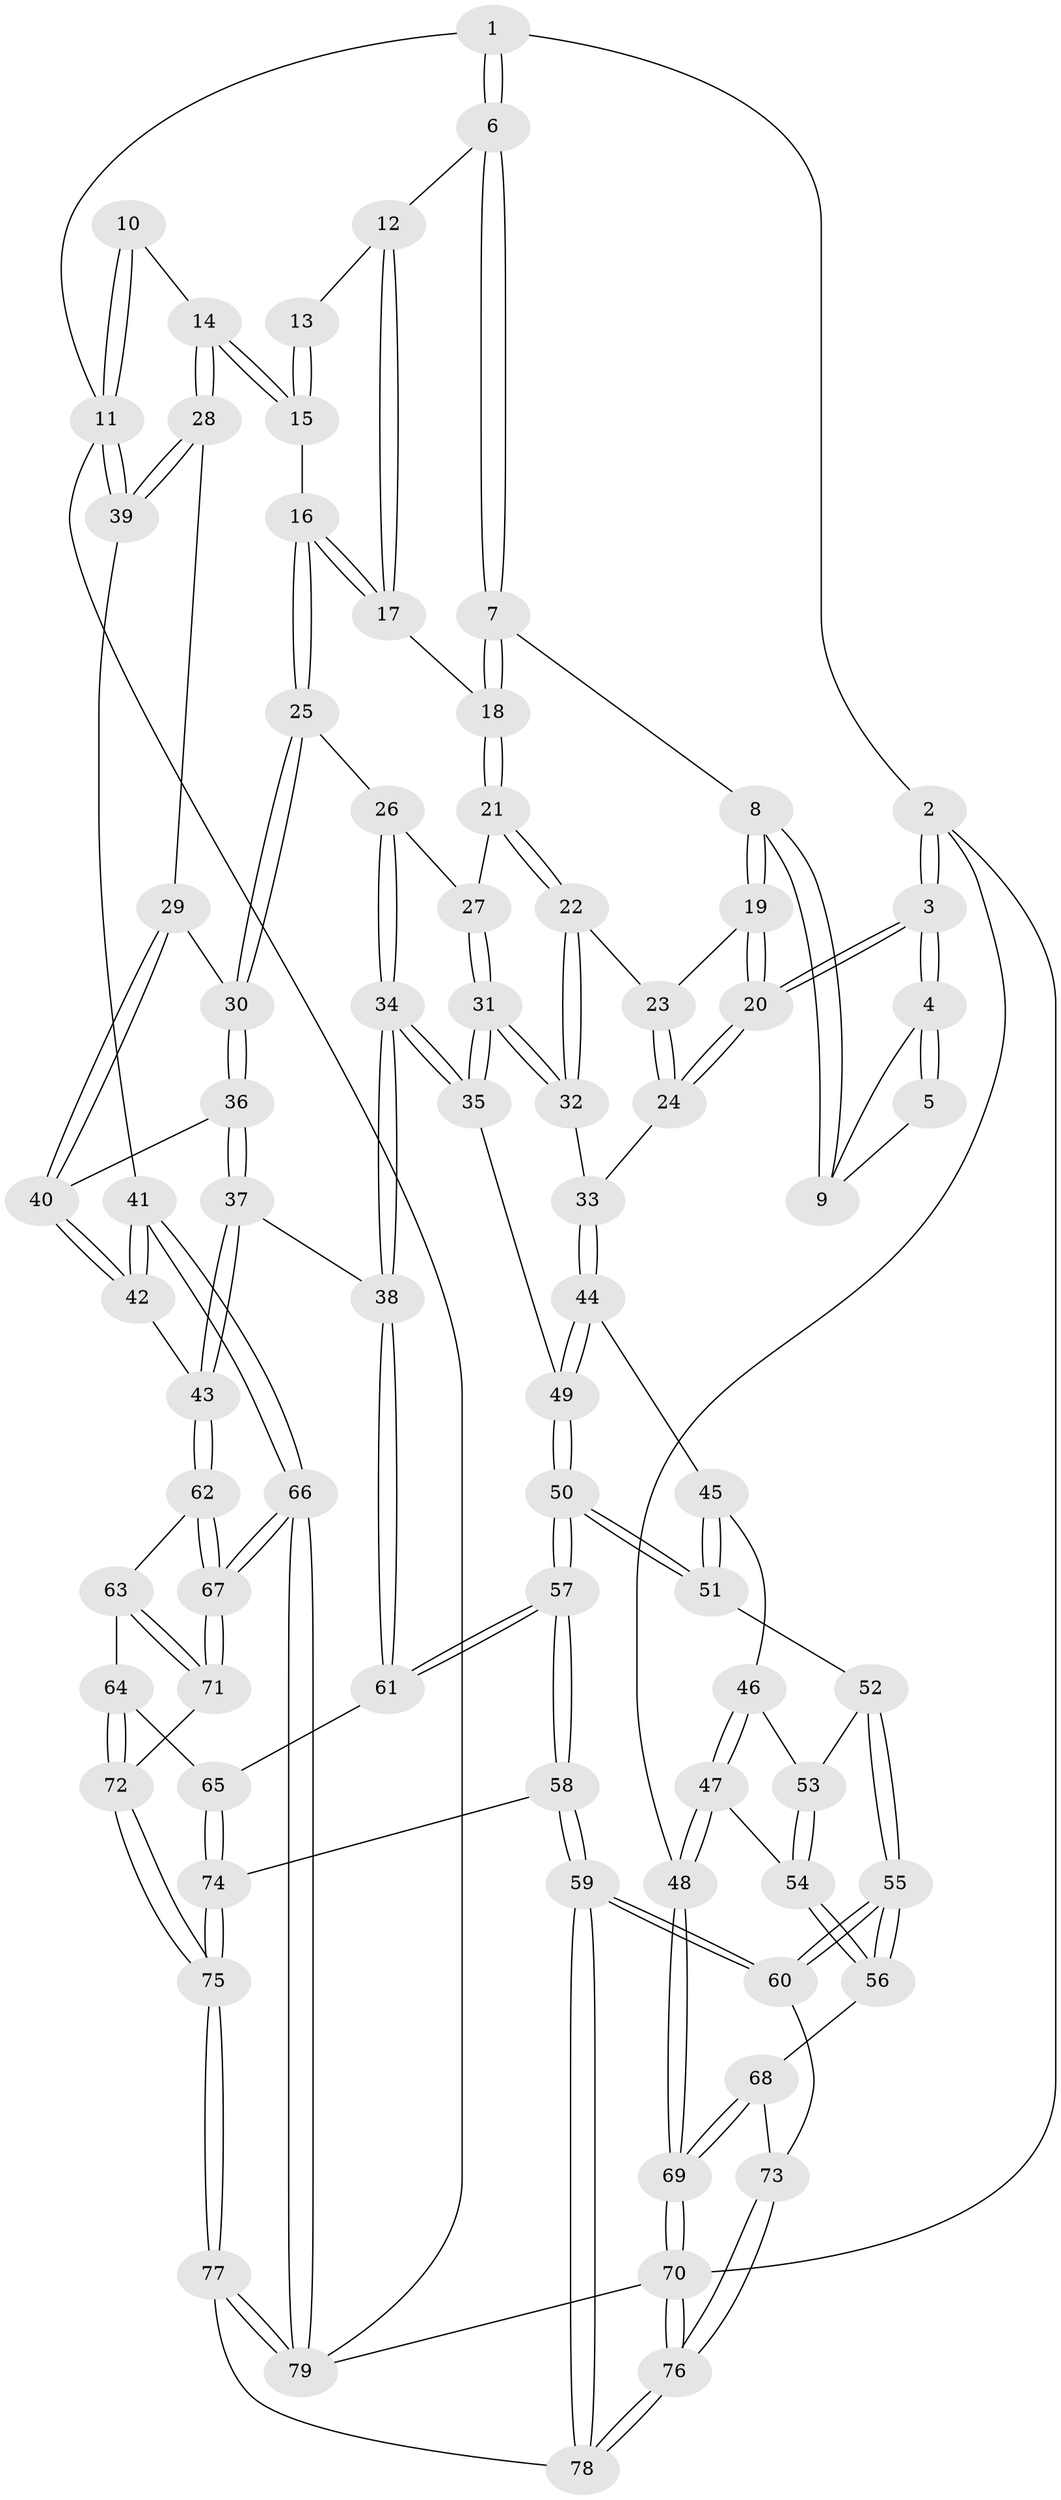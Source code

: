 // coarse degree distribution, {4: 0.5652173913043478, 7: 0.021739130434782608, 6: 0.08695652173913043, 3: 0.10869565217391304, 5: 0.21739130434782608}
// Generated by graph-tools (version 1.1) at 2025/52/02/27/25 19:52:38]
// undirected, 79 vertices, 194 edges
graph export_dot {
graph [start="1"]
  node [color=gray90,style=filled];
  1 [pos="+0.22298090721553449+0"];
  2 [pos="+0+0.34920902546418203"];
  3 [pos="+0+0.3396099115442905"];
  4 [pos="+0.04613649502145184+0.15724071085369873"];
  5 [pos="+0.1615503560984833+0"];
  6 [pos="+0.5025293406353648+0"];
  7 [pos="+0.3858446504195731+0.1320073183438575"];
  8 [pos="+0.31516474270895634+0.18065630165938926"];
  9 [pos="+0.21826945053441377+0.12268599434196806"];
  10 [pos="+0.7870573656214961+0"];
  11 [pos="+1+0"];
  12 [pos="+0.5123671926760287+0"];
  13 [pos="+0.6424396029278655+0"];
  14 [pos="+0.9039582805584881+0.27727954900328466"];
  15 [pos="+0.7278693394971067+0.23594251883422102"];
  16 [pos="+0.6476090681857496+0.2949158567606761"];
  17 [pos="+0.5910178759774031+0.250306692806705"];
  18 [pos="+0.4652827870990989+0.2875825003471559"];
  19 [pos="+0.289345156163257+0.21736357666927236"];
  20 [pos="+0.02238266824597437+0.34480518913496655"];
  21 [pos="+0.46163192213507404+0.31138043494055373"];
  22 [pos="+0.37725521987422284+0.3535239204619539"];
  23 [pos="+0.31103853364298994+0.2721810324346735"];
  24 [pos="+0.26386469448956335+0.45613738205753923"];
  25 [pos="+0.6457912678284256+0.32318375761856627"];
  26 [pos="+0.5286776627711279+0.37624931867543543"];
  27 [pos="+0.4764643215073409+0.3349619470791675"];
  28 [pos="+0.9415682351388749+0.3160087118254233"];
  29 [pos="+0.901287299523481+0.35335532508322803"];
  30 [pos="+0.6780504645952588+0.39282640402587743"];
  31 [pos="+0.41267123293523034+0.4983060763405915"];
  32 [pos="+0.33514928192058924+0.45520500958466786"];
  33 [pos="+0.2685801166248743+0.459390794161406"];
  34 [pos="+0.5385185014836731+0.5981993674691766"];
  35 [pos="+0.519575997522549+0.5940252503494716"];
  36 [pos="+0.6671638840455413+0.4631555563858108"];
  37 [pos="+0.5792969677258408+0.5936780804587896"];
  38 [pos="+0.5432598948423324+0.6007785673090061"];
  39 [pos="+1+0.3421642161183254"];
  40 [pos="+0.8329948650706456+0.48083375636454867"];
  41 [pos="+1+0.7286499545393315"];
  42 [pos="+0.8390232915192806+0.6789890352933936"];
  43 [pos="+0.8186562912958062+0.6848955986117713"];
  44 [pos="+0.2523257879741527+0.5581951383537362"];
  45 [pos="+0.224307899206327+0.5892221407935893"];
  46 [pos="+0.15198639294313723+0.639283760872653"];
  47 [pos="+0+0.598866444872743"];
  48 [pos="+0+0.551883186736016"];
  49 [pos="+0.3652910233740995+0.6564869210539578"];
  50 [pos="+0.32251662438475626+0.704846173337533"];
  51 [pos="+0.30711377545722324+0.7050633729852629"];
  52 [pos="+0.2552856906505417+0.7158710822943684"];
  53 [pos="+0.1716184357425516+0.6664713372123005"];
  54 [pos="+0.15631696122064204+0.8026666421632176"];
  55 [pos="+0.19879201940572835+0.8434225908516948"];
  56 [pos="+0.16324535315780409+0.8284314881663993"];
  57 [pos="+0.3687202075536794+0.8727416441412735"];
  58 [pos="+0.36449383013006986+0.8842536598289009"];
  59 [pos="+0.3049296094888434+0.9494088071901354"];
  60 [pos="+0.2655124050273827+0.919747571909058"];
  61 [pos="+0.5310441753669859+0.7326286116537588"];
  62 [pos="+0.7612482053709053+0.8045369731554205"];
  63 [pos="+0.7578295081176845+0.8094978926666997"];
  64 [pos="+0.7138080185209901+0.8330569034875632"];
  65 [pos="+0.5967913755395434+0.8443344675576658"];
  66 [pos="+1+1"];
  67 [pos="+1+1"];
  68 [pos="+0.086924515380738+0.8453579754288537"];
  69 [pos="+0+0.7445364183748406"];
  70 [pos="+0+1"];
  71 [pos="+0.7942352864742082+0.9357260880443975"];
  72 [pos="+0.6950051086909789+0.9841244337192857"];
  73 [pos="+0.08487707185295555+0.9466599518888735"];
  74 [pos="+0.5731818221784708+0.9302024220071775"];
  75 [pos="+0.6158871377468883+1"];
  76 [pos="+0+1"];
  77 [pos="+0.5982107208886618+1"];
  78 [pos="+0.3101979932011354+1"];
  79 [pos="+1+1"];
  1 -- 2;
  1 -- 6;
  1 -- 6;
  1 -- 11;
  2 -- 3;
  2 -- 3;
  2 -- 48;
  2 -- 70;
  3 -- 4;
  3 -- 4;
  3 -- 20;
  3 -- 20;
  4 -- 5;
  4 -- 5;
  4 -- 9;
  5 -- 9;
  6 -- 7;
  6 -- 7;
  6 -- 12;
  7 -- 8;
  7 -- 18;
  7 -- 18;
  8 -- 9;
  8 -- 9;
  8 -- 19;
  8 -- 19;
  10 -- 11;
  10 -- 11;
  10 -- 14;
  11 -- 39;
  11 -- 39;
  11 -- 79;
  12 -- 13;
  12 -- 17;
  12 -- 17;
  13 -- 15;
  13 -- 15;
  14 -- 15;
  14 -- 15;
  14 -- 28;
  14 -- 28;
  15 -- 16;
  16 -- 17;
  16 -- 17;
  16 -- 25;
  16 -- 25;
  17 -- 18;
  18 -- 21;
  18 -- 21;
  19 -- 20;
  19 -- 20;
  19 -- 23;
  20 -- 24;
  20 -- 24;
  21 -- 22;
  21 -- 22;
  21 -- 27;
  22 -- 23;
  22 -- 32;
  22 -- 32;
  23 -- 24;
  23 -- 24;
  24 -- 33;
  25 -- 26;
  25 -- 30;
  25 -- 30;
  26 -- 27;
  26 -- 34;
  26 -- 34;
  27 -- 31;
  27 -- 31;
  28 -- 29;
  28 -- 39;
  28 -- 39;
  29 -- 30;
  29 -- 40;
  29 -- 40;
  30 -- 36;
  30 -- 36;
  31 -- 32;
  31 -- 32;
  31 -- 35;
  31 -- 35;
  32 -- 33;
  33 -- 44;
  33 -- 44;
  34 -- 35;
  34 -- 35;
  34 -- 38;
  34 -- 38;
  35 -- 49;
  36 -- 37;
  36 -- 37;
  36 -- 40;
  37 -- 38;
  37 -- 43;
  37 -- 43;
  38 -- 61;
  38 -- 61;
  39 -- 41;
  40 -- 42;
  40 -- 42;
  41 -- 42;
  41 -- 42;
  41 -- 66;
  41 -- 66;
  42 -- 43;
  43 -- 62;
  43 -- 62;
  44 -- 45;
  44 -- 49;
  44 -- 49;
  45 -- 46;
  45 -- 51;
  45 -- 51;
  46 -- 47;
  46 -- 47;
  46 -- 53;
  47 -- 48;
  47 -- 48;
  47 -- 54;
  48 -- 69;
  48 -- 69;
  49 -- 50;
  49 -- 50;
  50 -- 51;
  50 -- 51;
  50 -- 57;
  50 -- 57;
  51 -- 52;
  52 -- 53;
  52 -- 55;
  52 -- 55;
  53 -- 54;
  53 -- 54;
  54 -- 56;
  54 -- 56;
  55 -- 56;
  55 -- 56;
  55 -- 60;
  55 -- 60;
  56 -- 68;
  57 -- 58;
  57 -- 58;
  57 -- 61;
  57 -- 61;
  58 -- 59;
  58 -- 59;
  58 -- 74;
  59 -- 60;
  59 -- 60;
  59 -- 78;
  59 -- 78;
  60 -- 73;
  61 -- 65;
  62 -- 63;
  62 -- 67;
  62 -- 67;
  63 -- 64;
  63 -- 71;
  63 -- 71;
  64 -- 65;
  64 -- 72;
  64 -- 72;
  65 -- 74;
  65 -- 74;
  66 -- 67;
  66 -- 67;
  66 -- 79;
  66 -- 79;
  67 -- 71;
  67 -- 71;
  68 -- 69;
  68 -- 69;
  68 -- 73;
  69 -- 70;
  69 -- 70;
  70 -- 76;
  70 -- 76;
  70 -- 79;
  71 -- 72;
  72 -- 75;
  72 -- 75;
  73 -- 76;
  73 -- 76;
  74 -- 75;
  74 -- 75;
  75 -- 77;
  75 -- 77;
  76 -- 78;
  76 -- 78;
  77 -- 78;
  77 -- 79;
  77 -- 79;
}
